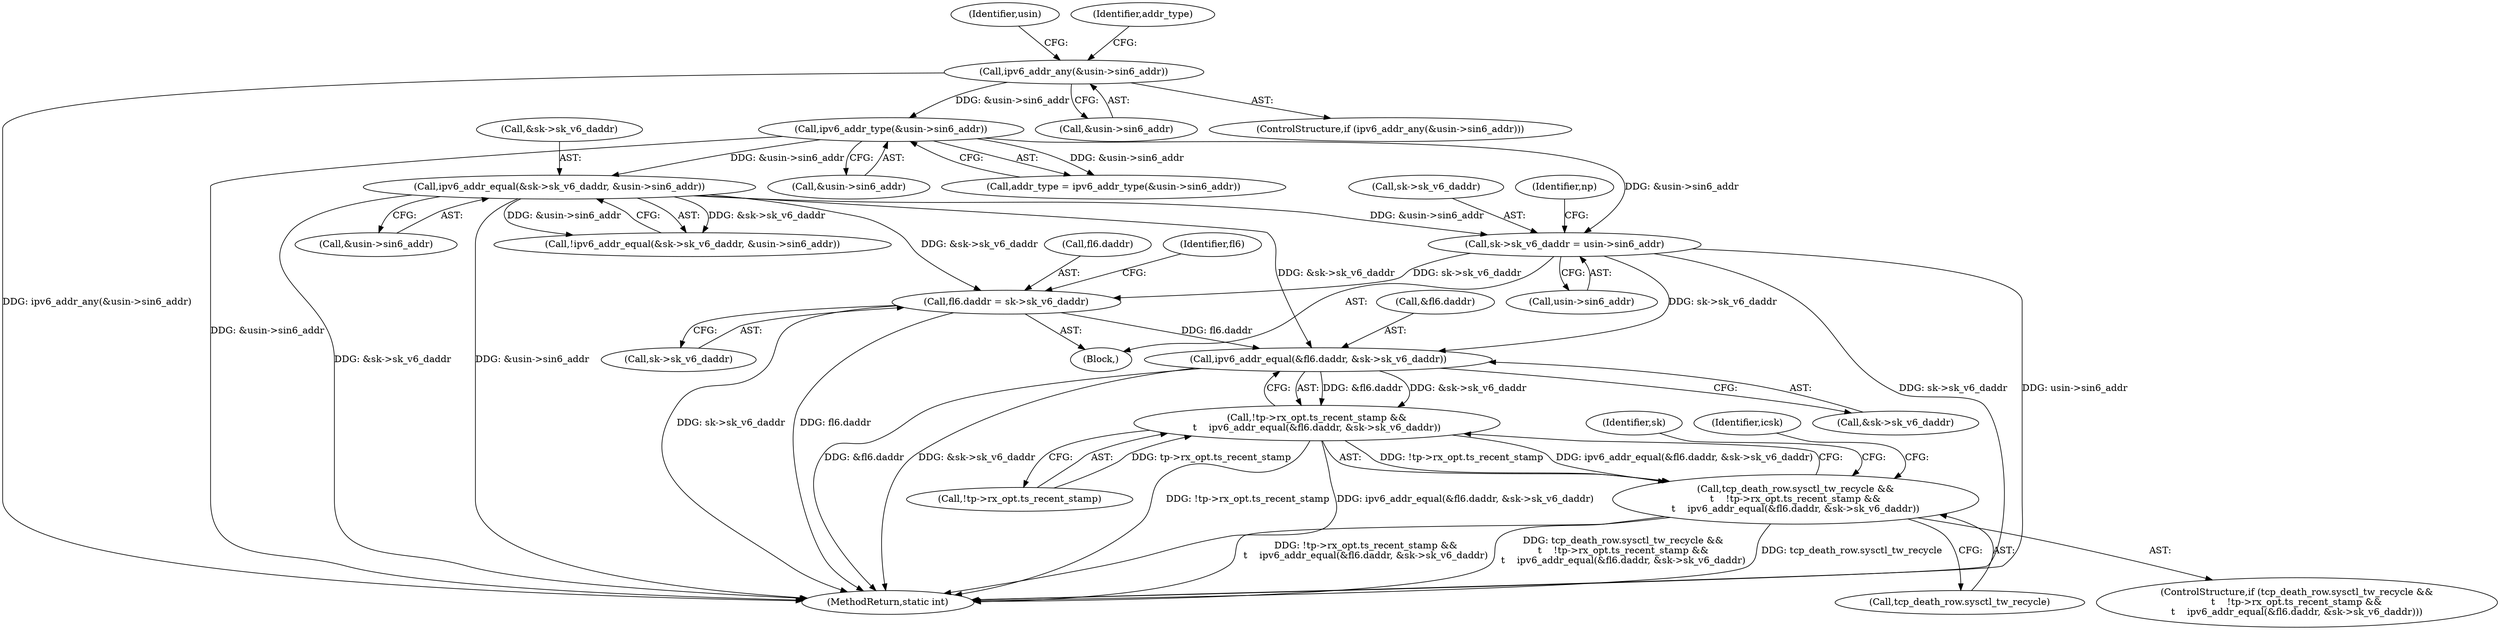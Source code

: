digraph "0_linux_45f6fad84cc305103b28d73482b344d7f5b76f39_15@pointer" {
"1000321" [label="(Call,sk->sk_v6_daddr = usin->sin6_addr)"];
"1000227" [label="(Call,ipv6_addr_type(&usin->sin6_addr))"];
"1000211" [label="(Call,ipv6_addr_any(&usin->sin6_addr))"];
"1000292" [label="(Call,ipv6_addr_equal(&sk->sk_v6_daddr, &usin->sin6_addr))"];
"1000461" [label="(Call,fl6.daddr = sk->sk_v6_daddr)"];
"1000593" [label="(Call,ipv6_addr_equal(&fl6.daddr, &sk->sk_v6_daddr))"];
"1000586" [label="(Call,!tp->rx_opt.ts_recent_stamp &&\n\t    ipv6_addr_equal(&fl6.daddr, &sk->sk_v6_daddr))"];
"1000582" [label="(Call,tcp_death_row.sysctl_tw_recycle &&\n\t    !tp->rx_opt.ts_recent_stamp &&\n\t    ipv6_addr_equal(&fl6.daddr, &sk->sk_v6_daddr))"];
"1000598" [label="(Call,&sk->sk_v6_daddr)"];
"1000220" [label="(Identifier,usin)"];
"1000228" [label="(Call,&usin->sin6_addr)"];
"1000581" [label="(ControlStructure,if (tcp_death_row.sysctl_tw_recycle &&\n\t    !tp->rx_opt.ts_recent_stamp &&\n\t    ipv6_addr_equal(&fl6.daddr, &sk->sk_v6_daddr)))"];
"1000227" [label="(Call,ipv6_addr_type(&usin->sin6_addr))"];
"1000587" [label="(Call,!tp->rx_opt.ts_recent_stamp)"];
"1000321" [label="(Call,sk->sk_v6_daddr = usin->sin6_addr)"];
"1000603" [label="(Identifier,sk)"];
"1000109" [label="(Block,)"];
"1000330" [label="(Identifier,np)"];
"1000325" [label="(Call,usin->sin6_addr)"];
"1000465" [label="(Call,sk->sk_v6_daddr)"];
"1000717" [label="(MethodReturn,static int)"];
"1000593" [label="(Call,ipv6_addr_equal(&fl6.daddr, &sk->sk_v6_daddr))"];
"1000211" [label="(Call,ipv6_addr_any(&usin->sin6_addr))"];
"1000322" [label="(Call,sk->sk_v6_daddr)"];
"1000461" [label="(Call,fl6.daddr = sk->sk_v6_daddr)"];
"1000226" [label="(Identifier,addr_type)"];
"1000293" [label="(Call,&sk->sk_v6_daddr)"];
"1000225" [label="(Call,addr_type = ipv6_addr_type(&usin->sin6_addr))"];
"1000583" [label="(Call,tcp_death_row.sysctl_tw_recycle)"];
"1000607" [label="(Identifier,icsk)"];
"1000594" [label="(Call,&fl6.daddr)"];
"1000462" [label="(Call,fl6.daddr)"];
"1000470" [label="(Identifier,fl6)"];
"1000212" [label="(Call,&usin->sin6_addr)"];
"1000292" [label="(Call,ipv6_addr_equal(&sk->sk_v6_daddr, &usin->sin6_addr))"];
"1000291" [label="(Call,!ipv6_addr_equal(&sk->sk_v6_daddr, &usin->sin6_addr))"];
"1000586" [label="(Call,!tp->rx_opt.ts_recent_stamp &&\n\t    ipv6_addr_equal(&fl6.daddr, &sk->sk_v6_daddr))"];
"1000210" [label="(ControlStructure,if (ipv6_addr_any(&usin->sin6_addr)))"];
"1000297" [label="(Call,&usin->sin6_addr)"];
"1000582" [label="(Call,tcp_death_row.sysctl_tw_recycle &&\n\t    !tp->rx_opt.ts_recent_stamp &&\n\t    ipv6_addr_equal(&fl6.daddr, &sk->sk_v6_daddr))"];
"1000321" -> "1000109"  [label="AST: "];
"1000321" -> "1000325"  [label="CFG: "];
"1000322" -> "1000321"  [label="AST: "];
"1000325" -> "1000321"  [label="AST: "];
"1000330" -> "1000321"  [label="CFG: "];
"1000321" -> "1000717"  [label="DDG: sk->sk_v6_daddr"];
"1000321" -> "1000717"  [label="DDG: usin->sin6_addr"];
"1000227" -> "1000321"  [label="DDG: &usin->sin6_addr"];
"1000292" -> "1000321"  [label="DDG: &usin->sin6_addr"];
"1000321" -> "1000461"  [label="DDG: sk->sk_v6_daddr"];
"1000321" -> "1000593"  [label="DDG: sk->sk_v6_daddr"];
"1000227" -> "1000225"  [label="AST: "];
"1000227" -> "1000228"  [label="CFG: "];
"1000228" -> "1000227"  [label="AST: "];
"1000225" -> "1000227"  [label="CFG: "];
"1000227" -> "1000717"  [label="DDG: &usin->sin6_addr"];
"1000227" -> "1000225"  [label="DDG: &usin->sin6_addr"];
"1000211" -> "1000227"  [label="DDG: &usin->sin6_addr"];
"1000227" -> "1000292"  [label="DDG: &usin->sin6_addr"];
"1000211" -> "1000210"  [label="AST: "];
"1000211" -> "1000212"  [label="CFG: "];
"1000212" -> "1000211"  [label="AST: "];
"1000220" -> "1000211"  [label="CFG: "];
"1000226" -> "1000211"  [label="CFG: "];
"1000211" -> "1000717"  [label="DDG: ipv6_addr_any(&usin->sin6_addr)"];
"1000292" -> "1000291"  [label="AST: "];
"1000292" -> "1000297"  [label="CFG: "];
"1000293" -> "1000292"  [label="AST: "];
"1000297" -> "1000292"  [label="AST: "];
"1000291" -> "1000292"  [label="CFG: "];
"1000292" -> "1000717"  [label="DDG: &sk->sk_v6_daddr"];
"1000292" -> "1000717"  [label="DDG: &usin->sin6_addr"];
"1000292" -> "1000291"  [label="DDG: &sk->sk_v6_daddr"];
"1000292" -> "1000291"  [label="DDG: &usin->sin6_addr"];
"1000292" -> "1000461"  [label="DDG: &sk->sk_v6_daddr"];
"1000292" -> "1000593"  [label="DDG: &sk->sk_v6_daddr"];
"1000461" -> "1000109"  [label="AST: "];
"1000461" -> "1000465"  [label="CFG: "];
"1000462" -> "1000461"  [label="AST: "];
"1000465" -> "1000461"  [label="AST: "];
"1000470" -> "1000461"  [label="CFG: "];
"1000461" -> "1000717"  [label="DDG: sk->sk_v6_daddr"];
"1000461" -> "1000717"  [label="DDG: fl6.daddr"];
"1000461" -> "1000593"  [label="DDG: fl6.daddr"];
"1000593" -> "1000586"  [label="AST: "];
"1000593" -> "1000598"  [label="CFG: "];
"1000594" -> "1000593"  [label="AST: "];
"1000598" -> "1000593"  [label="AST: "];
"1000586" -> "1000593"  [label="CFG: "];
"1000593" -> "1000717"  [label="DDG: &sk->sk_v6_daddr"];
"1000593" -> "1000717"  [label="DDG: &fl6.daddr"];
"1000593" -> "1000586"  [label="DDG: &fl6.daddr"];
"1000593" -> "1000586"  [label="DDG: &sk->sk_v6_daddr"];
"1000586" -> "1000582"  [label="AST: "];
"1000586" -> "1000587"  [label="CFG: "];
"1000587" -> "1000586"  [label="AST: "];
"1000582" -> "1000586"  [label="CFG: "];
"1000586" -> "1000717"  [label="DDG: !tp->rx_opt.ts_recent_stamp"];
"1000586" -> "1000717"  [label="DDG: ipv6_addr_equal(&fl6.daddr, &sk->sk_v6_daddr)"];
"1000586" -> "1000582"  [label="DDG: !tp->rx_opt.ts_recent_stamp"];
"1000586" -> "1000582"  [label="DDG: ipv6_addr_equal(&fl6.daddr, &sk->sk_v6_daddr)"];
"1000587" -> "1000586"  [label="DDG: tp->rx_opt.ts_recent_stamp"];
"1000582" -> "1000581"  [label="AST: "];
"1000582" -> "1000583"  [label="CFG: "];
"1000583" -> "1000582"  [label="AST: "];
"1000603" -> "1000582"  [label="CFG: "];
"1000607" -> "1000582"  [label="CFG: "];
"1000582" -> "1000717"  [label="DDG: tcp_death_row.sysctl_tw_recycle"];
"1000582" -> "1000717"  [label="DDG: !tp->rx_opt.ts_recent_stamp &&\n\t    ipv6_addr_equal(&fl6.daddr, &sk->sk_v6_daddr)"];
"1000582" -> "1000717"  [label="DDG: tcp_death_row.sysctl_tw_recycle &&\n\t    !tp->rx_opt.ts_recent_stamp &&\n\t    ipv6_addr_equal(&fl6.daddr, &sk->sk_v6_daddr)"];
}
